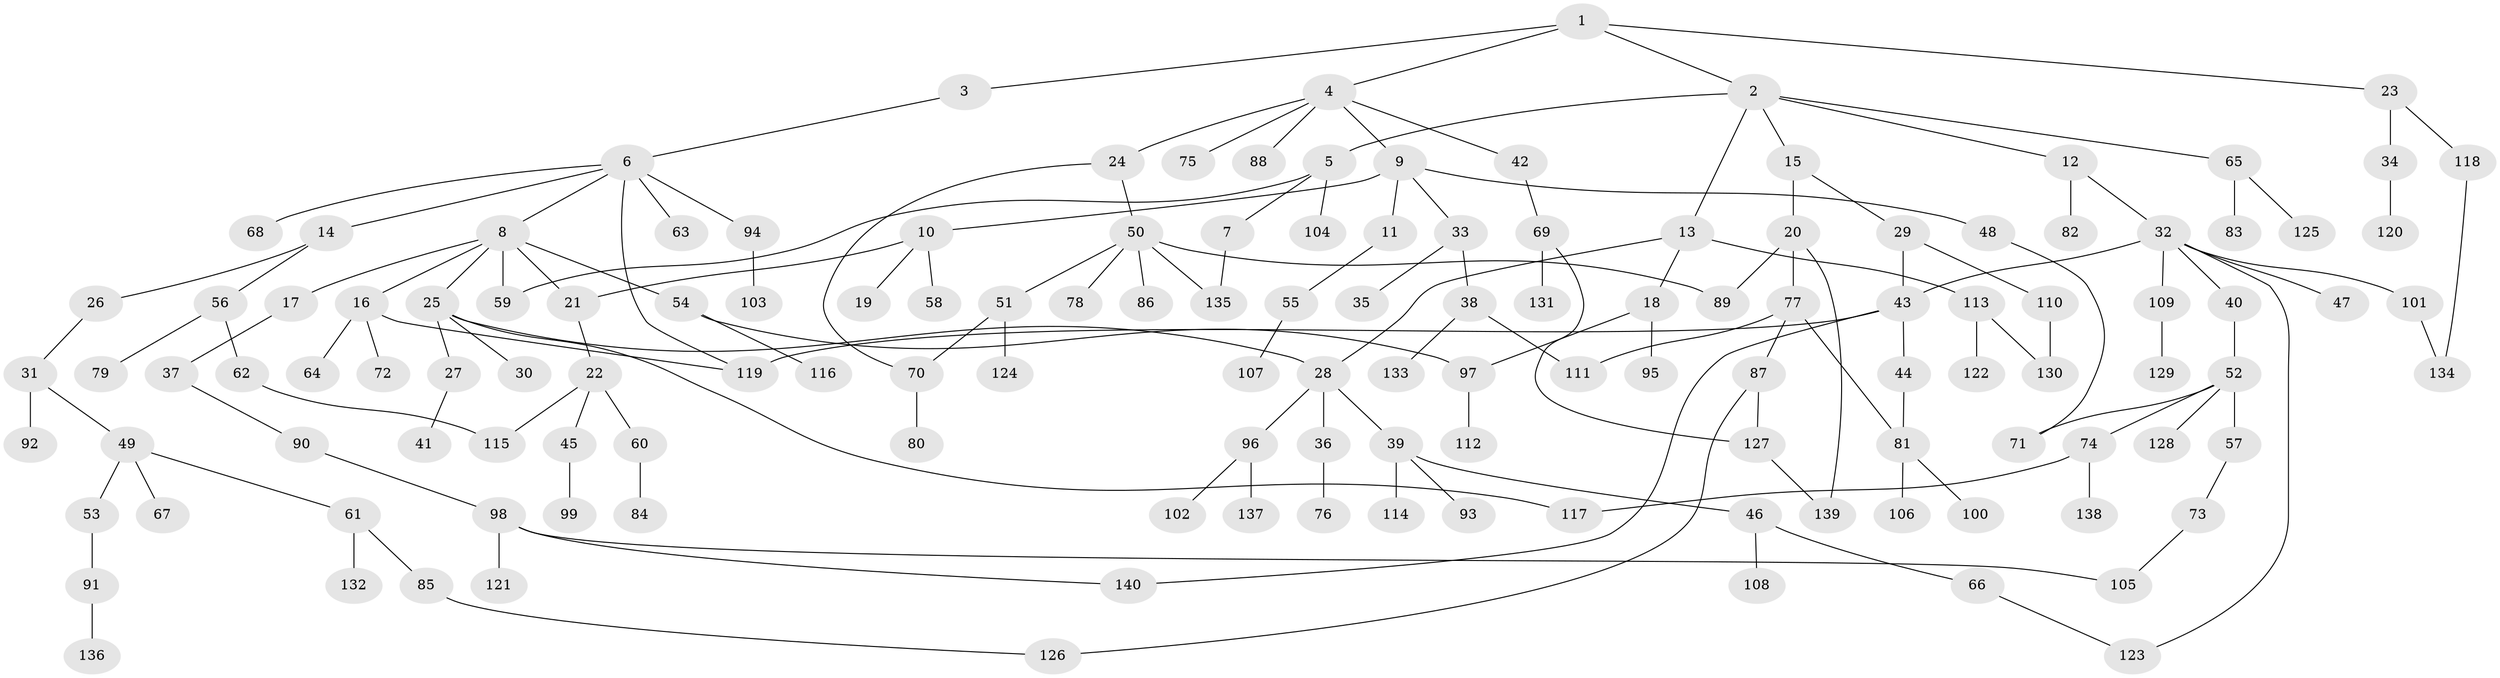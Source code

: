 // coarse degree distribution, {12: 0.04285714285714286, 2: 0.32857142857142857, 13: 0.014285714285714285, 4: 0.11428571428571428, 3: 0.11428571428571428, 1: 0.37142857142857144, 7: 0.014285714285714285}
// Generated by graph-tools (version 1.1) at 2025/16/03/04/25 18:16:59]
// undirected, 140 vertices, 162 edges
graph export_dot {
graph [start="1"]
  node [color=gray90,style=filled];
  1;
  2;
  3;
  4;
  5;
  6;
  7;
  8;
  9;
  10;
  11;
  12;
  13;
  14;
  15;
  16;
  17;
  18;
  19;
  20;
  21;
  22;
  23;
  24;
  25;
  26;
  27;
  28;
  29;
  30;
  31;
  32;
  33;
  34;
  35;
  36;
  37;
  38;
  39;
  40;
  41;
  42;
  43;
  44;
  45;
  46;
  47;
  48;
  49;
  50;
  51;
  52;
  53;
  54;
  55;
  56;
  57;
  58;
  59;
  60;
  61;
  62;
  63;
  64;
  65;
  66;
  67;
  68;
  69;
  70;
  71;
  72;
  73;
  74;
  75;
  76;
  77;
  78;
  79;
  80;
  81;
  82;
  83;
  84;
  85;
  86;
  87;
  88;
  89;
  90;
  91;
  92;
  93;
  94;
  95;
  96;
  97;
  98;
  99;
  100;
  101;
  102;
  103;
  104;
  105;
  106;
  107;
  108;
  109;
  110;
  111;
  112;
  113;
  114;
  115;
  116;
  117;
  118;
  119;
  120;
  121;
  122;
  123;
  124;
  125;
  126;
  127;
  128;
  129;
  130;
  131;
  132;
  133;
  134;
  135;
  136;
  137;
  138;
  139;
  140;
  1 -- 2;
  1 -- 3;
  1 -- 4;
  1 -- 23;
  2 -- 5;
  2 -- 12;
  2 -- 13;
  2 -- 15;
  2 -- 65;
  3 -- 6;
  4 -- 9;
  4 -- 24;
  4 -- 42;
  4 -- 75;
  4 -- 88;
  5 -- 7;
  5 -- 59;
  5 -- 104;
  6 -- 8;
  6 -- 14;
  6 -- 63;
  6 -- 68;
  6 -- 94;
  6 -- 119;
  7 -- 135;
  8 -- 16;
  8 -- 17;
  8 -- 21;
  8 -- 25;
  8 -- 54;
  8 -- 59;
  9 -- 10;
  9 -- 11;
  9 -- 33;
  9 -- 48;
  10 -- 19;
  10 -- 58;
  10 -- 21;
  11 -- 55;
  12 -- 32;
  12 -- 82;
  13 -- 18;
  13 -- 113;
  13 -- 28;
  14 -- 26;
  14 -- 56;
  15 -- 20;
  15 -- 29;
  16 -- 64;
  16 -- 72;
  16 -- 119;
  17 -- 37;
  18 -- 95;
  18 -- 97;
  20 -- 77;
  20 -- 139;
  20 -- 89;
  21 -- 22;
  22 -- 45;
  22 -- 60;
  22 -- 115;
  23 -- 34;
  23 -- 118;
  24 -- 50;
  24 -- 70;
  25 -- 27;
  25 -- 28;
  25 -- 30;
  25 -- 117;
  26 -- 31;
  27 -- 41;
  28 -- 36;
  28 -- 39;
  28 -- 96;
  29 -- 43;
  29 -- 110;
  31 -- 49;
  31 -- 92;
  32 -- 40;
  32 -- 47;
  32 -- 101;
  32 -- 109;
  32 -- 123;
  32 -- 43;
  33 -- 35;
  33 -- 38;
  34 -- 120;
  36 -- 76;
  37 -- 90;
  38 -- 133;
  38 -- 111;
  39 -- 46;
  39 -- 93;
  39 -- 114;
  40 -- 52;
  42 -- 69;
  43 -- 44;
  43 -- 140;
  43 -- 119;
  44 -- 81;
  45 -- 99;
  46 -- 66;
  46 -- 108;
  48 -- 71;
  49 -- 53;
  49 -- 61;
  49 -- 67;
  50 -- 51;
  50 -- 78;
  50 -- 86;
  50 -- 89;
  50 -- 135;
  51 -- 124;
  51 -- 70;
  52 -- 57;
  52 -- 74;
  52 -- 128;
  52 -- 71;
  53 -- 91;
  54 -- 116;
  54 -- 97;
  55 -- 107;
  56 -- 62;
  56 -- 79;
  57 -- 73;
  60 -- 84;
  61 -- 85;
  61 -- 132;
  62 -- 115;
  65 -- 83;
  65 -- 125;
  66 -- 123;
  69 -- 131;
  69 -- 127;
  70 -- 80;
  73 -- 105;
  74 -- 138;
  74 -- 117;
  77 -- 81;
  77 -- 87;
  77 -- 111;
  81 -- 100;
  81 -- 106;
  85 -- 126;
  87 -- 126;
  87 -- 127;
  90 -- 98;
  91 -- 136;
  94 -- 103;
  96 -- 102;
  96 -- 137;
  97 -- 112;
  98 -- 121;
  98 -- 140;
  98 -- 105;
  101 -- 134;
  109 -- 129;
  110 -- 130;
  113 -- 122;
  113 -- 130;
  118 -- 134;
  127 -- 139;
}
